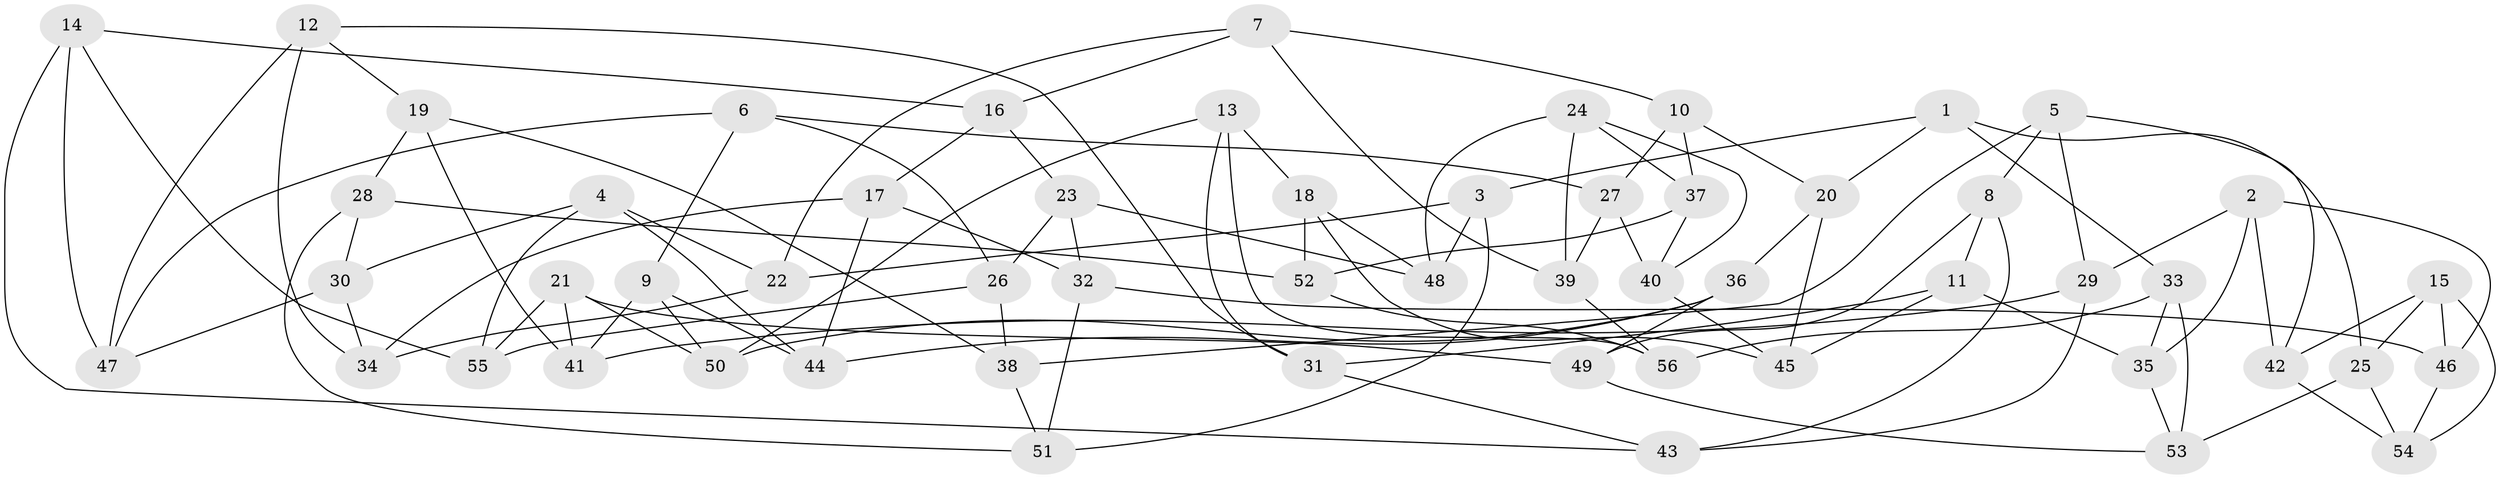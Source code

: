 // coarse degree distribution, {4: 0.30434782608695654, 5: 0.30434782608695654, 7: 0.13043478260869565, 6: 0.13043478260869565, 2: 0.043478260869565216, 8: 0.08695652173913043}
// Generated by graph-tools (version 1.1) at 2025/38/03/04/25 23:38:18]
// undirected, 56 vertices, 112 edges
graph export_dot {
  node [color=gray90,style=filled];
  1;
  2;
  3;
  4;
  5;
  6;
  7;
  8;
  9;
  10;
  11;
  12;
  13;
  14;
  15;
  16;
  17;
  18;
  19;
  20;
  21;
  22;
  23;
  24;
  25;
  26;
  27;
  28;
  29;
  30;
  31;
  32;
  33;
  34;
  35;
  36;
  37;
  38;
  39;
  40;
  41;
  42;
  43;
  44;
  45;
  46;
  47;
  48;
  49;
  50;
  51;
  52;
  53;
  54;
  55;
  56;
  1 -- 25;
  1 -- 20;
  1 -- 3;
  1 -- 33;
  2 -- 29;
  2 -- 35;
  2 -- 46;
  2 -- 42;
  3 -- 48;
  3 -- 22;
  3 -- 51;
  4 -- 22;
  4 -- 30;
  4 -- 55;
  4 -- 44;
  5 -- 29;
  5 -- 8;
  5 -- 38;
  5 -- 42;
  6 -- 47;
  6 -- 26;
  6 -- 27;
  6 -- 9;
  7 -- 16;
  7 -- 22;
  7 -- 39;
  7 -- 10;
  8 -- 11;
  8 -- 49;
  8 -- 43;
  9 -- 50;
  9 -- 44;
  9 -- 41;
  10 -- 37;
  10 -- 20;
  10 -- 27;
  11 -- 35;
  11 -- 45;
  11 -- 31;
  12 -- 34;
  12 -- 47;
  12 -- 31;
  12 -- 19;
  13 -- 56;
  13 -- 50;
  13 -- 18;
  13 -- 31;
  14 -- 16;
  14 -- 43;
  14 -- 47;
  14 -- 55;
  15 -- 25;
  15 -- 46;
  15 -- 42;
  15 -- 54;
  16 -- 17;
  16 -- 23;
  17 -- 44;
  17 -- 34;
  17 -- 32;
  18 -- 45;
  18 -- 52;
  18 -- 48;
  19 -- 38;
  19 -- 28;
  19 -- 41;
  20 -- 45;
  20 -- 36;
  21 -- 49;
  21 -- 41;
  21 -- 50;
  21 -- 55;
  22 -- 34;
  23 -- 26;
  23 -- 32;
  23 -- 48;
  24 -- 40;
  24 -- 48;
  24 -- 37;
  24 -- 39;
  25 -- 53;
  25 -- 54;
  26 -- 38;
  26 -- 55;
  27 -- 39;
  27 -- 40;
  28 -- 30;
  28 -- 51;
  28 -- 52;
  29 -- 43;
  29 -- 41;
  30 -- 47;
  30 -- 34;
  31 -- 43;
  32 -- 46;
  32 -- 51;
  33 -- 35;
  33 -- 56;
  33 -- 53;
  35 -- 53;
  36 -- 49;
  36 -- 44;
  36 -- 50;
  37 -- 52;
  37 -- 40;
  38 -- 51;
  39 -- 56;
  40 -- 45;
  42 -- 54;
  46 -- 54;
  49 -- 53;
  52 -- 56;
}
